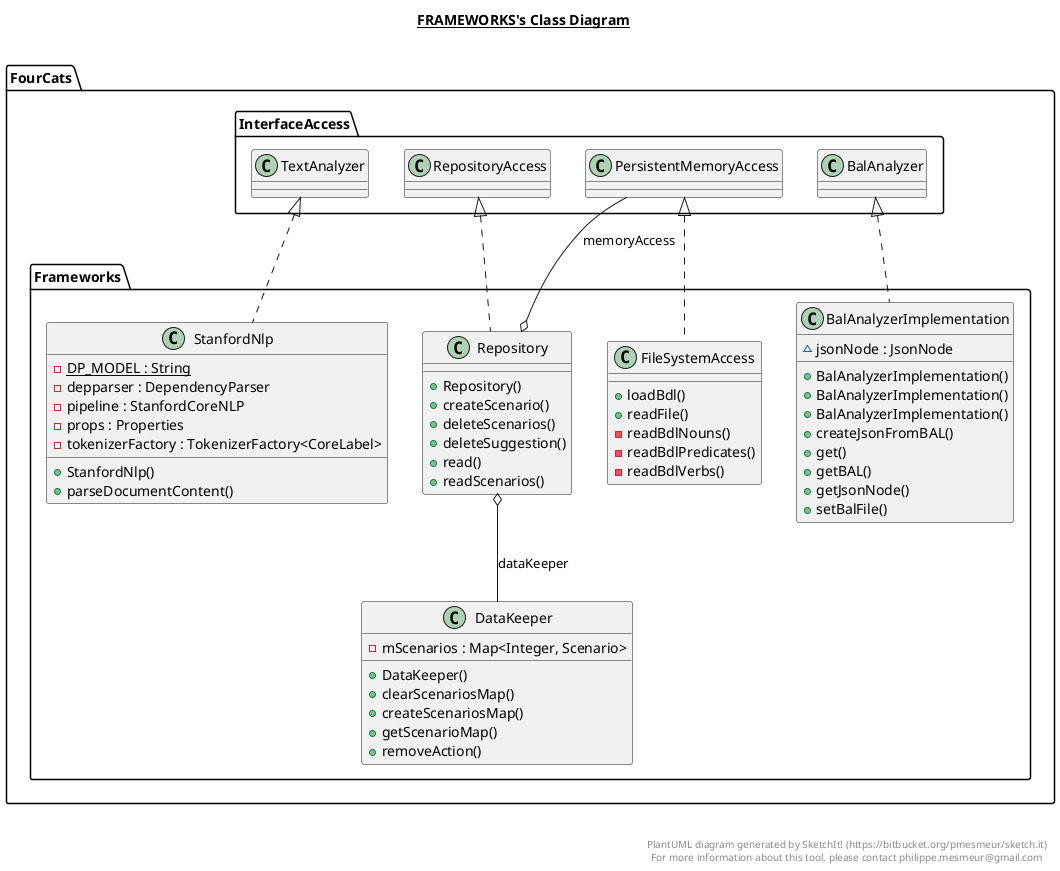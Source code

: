 @startuml

title __FRAMEWORKS's Class Diagram__\n

  namespace FourCats {
    namespace Frameworks {
      class FourCats.Frameworks.BalAnalyzerImplementation {
          ~ jsonNode : JsonNode
          + BalAnalyzerImplementation()
          + BalAnalyzerImplementation()
          + BalAnalyzerImplementation()
          + createJsonFromBAL()
          + get()
          + getBAL()
          + getJsonNode()
          + setBalFile()
      }
    }
  }
  

  namespace FourCats {
    namespace Frameworks {
      class FourCats.Frameworks.DataKeeper {
          - mScenarios : Map<Integer, Scenario>
          + DataKeeper()
          + clearScenariosMap()
          + createScenariosMap()
          + getScenarioMap()
          + removeAction()
      }
    }
  }
  

  namespace FourCats {
    namespace Frameworks {
      class FourCats.Frameworks.FileSystemAccess {
          + loadBdl()
          + readFile()
          - readBdlNouns()
          - readBdlPredicates()
          - readBdlVerbs()
      }
    }
  }
  

  namespace FourCats {
    namespace Frameworks {
      class FourCats.Frameworks.Repository {
          + Repository()
          + createScenario()
          + deleteScenarios()
          + deleteSuggestion()
          + read()
          + readScenarios()
      }
    }
  }
  

  namespace FourCats {
    namespace Frameworks {
      class FourCats.Frameworks.StanfordNlp {
          {static} - DP_MODEL : String
          - depparser : DependencyParser
          - pipeline : StanfordCoreNLP
          - props : Properties
          - tokenizerFactory : TokenizerFactory<CoreLabel>
          + StanfordNlp()
          + parseDocumentContent()
      }
    }
  }
  

  FourCats.Frameworks.BalAnalyzerImplementation .up.|> FourCats.InterfaceAccess.BalAnalyzer
  FourCats.Frameworks.FileSystemAccess .up.|> FourCats.InterfaceAccess.PersistentMemoryAccess
  FourCats.Frameworks.Repository .up.|> FourCats.InterfaceAccess.RepositoryAccess
  FourCats.Frameworks.Repository o-- FourCats.Frameworks.DataKeeper : dataKeeper
  FourCats.Frameworks.Repository o-- FourCats.InterfaceAccess.PersistentMemoryAccess : memoryAccess
  FourCats.Frameworks.StanfordNlp .up.|> FourCats.InterfaceAccess.TextAnalyzer


right footer


PlantUML diagram generated by SketchIt! (https://bitbucket.org/pmesmeur/sketch.it)
For more information about this tool, please contact philippe.mesmeur@gmail.com
endfooter

@enduml
